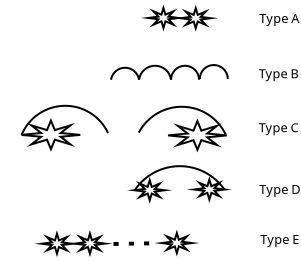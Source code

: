 <?xml version="1.0" encoding="UTF-8"?>
<dia:diagram xmlns:dia="http://www.lysator.liu.se/~alla/dia/">
  <dia:layer name="Background" visible="true" active="true">
    <dia:object type="Geometric - Sharp Eight Point Star" version="1" id="O0">
      <dia:attribute name="obj_pos">
        <dia:point val="5.377,8.842"/>
      </dia:attribute>
      <dia:attribute name="obj_bb">
        <dia:rectangle val="4.862,8.71;8.826,10.406"/>
      </dia:attribute>
      <dia:attribute name="meta">
        <dia:composite type="dict"/>
      </dia:attribute>
      <dia:attribute name="elem_corner">
        <dia:point val="5.377,8.842"/>
      </dia:attribute>
      <dia:attribute name="elem_width">
        <dia:real val="2.934"/>
      </dia:attribute>
      <dia:attribute name="elem_height">
        <dia:real val="1.432"/>
      </dia:attribute>
      <dia:attribute name="line_width">
        <dia:real val="0.1"/>
      </dia:attribute>
      <dia:attribute name="line_colour">
        <dia:color val="#000000"/>
      </dia:attribute>
      <dia:attribute name="fill_colour">
        <dia:color val="#ffffff"/>
      </dia:attribute>
      <dia:attribute name="show_background">
        <dia:boolean val="true"/>
      </dia:attribute>
      <dia:attribute name="line_style">
        <dia:enum val="0"/>
        <dia:real val="1"/>
      </dia:attribute>
      <dia:attribute name="flip_horizontal">
        <dia:boolean val="false"/>
      </dia:attribute>
      <dia:attribute name="flip_vertical">
        <dia:boolean val="false"/>
      </dia:attribute>
      <dia:attribute name="subscale">
        <dia:real val="1"/>
      </dia:attribute>
    </dia:object>
    <dia:object type="Geometric - Sharp Eight Point Star" version="1" id="O1">
      <dia:attribute name="obj_pos">
        <dia:point val="12.701,8.868"/>
      </dia:attribute>
      <dia:attribute name="obj_bb">
        <dia:rectangle val="12.186,8.737;16.15,10.432"/>
      </dia:attribute>
      <dia:attribute name="meta">
        <dia:composite type="dict"/>
      </dia:attribute>
      <dia:attribute name="elem_corner">
        <dia:point val="12.701,8.868"/>
      </dia:attribute>
      <dia:attribute name="elem_width">
        <dia:real val="2.934"/>
      </dia:attribute>
      <dia:attribute name="elem_height">
        <dia:real val="1.432"/>
      </dia:attribute>
      <dia:attribute name="line_width">
        <dia:real val="0.1"/>
      </dia:attribute>
      <dia:attribute name="line_colour">
        <dia:color val="#000000"/>
      </dia:attribute>
      <dia:attribute name="fill_colour">
        <dia:color val="#ffffff"/>
      </dia:attribute>
      <dia:attribute name="show_background">
        <dia:boolean val="true"/>
      </dia:attribute>
      <dia:attribute name="line_style">
        <dia:enum val="0"/>
        <dia:real val="1"/>
      </dia:attribute>
      <dia:attribute name="flip_horizontal">
        <dia:boolean val="false"/>
      </dia:attribute>
      <dia:attribute name="flip_vertical">
        <dia:boolean val="false"/>
      </dia:attribute>
      <dia:attribute name="subscale">
        <dia:real val="1"/>
      </dia:attribute>
    </dia:object>
    <dia:object type="Standard - Arc" version="0" id="O2">
      <dia:attribute name="obj_pos">
        <dia:point val="5.377,9.558"/>
      </dia:attribute>
      <dia:attribute name="obj_bb">
        <dia:rectangle val="5.326,8.054;9.752,9.609"/>
      </dia:attribute>
      <dia:attribute name="conn_endpoints">
        <dia:point val="5.377,9.558"/>
        <dia:point val="9.7,9.461"/>
      </dia:attribute>
      <dia:attribute name="curve_distance">
        <dia:real val="-1.406"/>
      </dia:attribute>
      <dia:connections>
        <dia:connection handle="0" to="O0" connection="0"/>
      </dia:connections>
    </dia:object>
    <dia:object type="Standard - Arc" version="0" id="O3">
      <dia:attribute name="obj_pos">
        <dia:point val="11.238,9.444"/>
      </dia:attribute>
      <dia:attribute name="obj_bb">
        <dia:rectangle val="11.187,8.101;15.635,9.595"/>
      </dia:attribute>
      <dia:attribute name="conn_endpoints">
        <dia:point val="11.238,9.444"/>
        <dia:point val="15.584,9.544"/>
      </dia:attribute>
      <dia:attribute name="curve_distance">
        <dia:real val="-1.342"/>
      </dia:attribute>
    </dia:object>
    <dia:group>
      <dia:object type="Standard - Arc" version="0" id="O4">
        <dia:attribute name="obj_pos">
          <dia:point val="9.85,6.8"/>
        </dia:attribute>
        <dia:attribute name="obj_bb">
          <dia:rectangle val="9.8,6.15;11.3,6.85"/>
        </dia:attribute>
        <dia:attribute name="conn_endpoints">
          <dia:point val="9.85,6.8"/>
          <dia:point val="11.25,6.8"/>
        </dia:attribute>
        <dia:attribute name="curve_distance">
          <dia:real val="-0.6"/>
        </dia:attribute>
      </dia:object>
      <dia:object type="Standard - Arc" version="0" id="O5">
        <dia:attribute name="obj_pos">
          <dia:point val="11.25,6.8"/>
        </dia:attribute>
        <dia:attribute name="obj_bb">
          <dia:rectangle val="11.2,6.05;12.9,6.85"/>
        </dia:attribute>
        <dia:attribute name="conn_endpoints">
          <dia:point val="11.25,6.8"/>
          <dia:point val="12.85,6.8"/>
        </dia:attribute>
        <dia:attribute name="curve_distance">
          <dia:real val="-0.7"/>
        </dia:attribute>
      </dia:object>
      <dia:object type="Standard - Arc" version="0" id="O6">
        <dia:attribute name="obj_pos">
          <dia:point val="12.85,6.8"/>
        </dia:attribute>
        <dia:attribute name="obj_bb">
          <dia:rectangle val="12.8,6.05;14.3,6.85"/>
        </dia:attribute>
        <dia:attribute name="conn_endpoints">
          <dia:point val="12.85,6.8"/>
          <dia:point val="14.25,6.8"/>
        </dia:attribute>
        <dia:attribute name="curve_distance">
          <dia:real val="-0.7"/>
        </dia:attribute>
      </dia:object>
      <dia:object type="Standard - Arc" version="0" id="O7">
        <dia:attribute name="obj_pos">
          <dia:point val="14.288,6.764"/>
        </dia:attribute>
        <dia:attribute name="obj_bb">
          <dia:rectangle val="14.238,6.014;15.738,6.814"/>
        </dia:attribute>
        <dia:attribute name="conn_endpoints">
          <dia:point val="14.288,6.764"/>
          <dia:point val="15.688,6.764"/>
        </dia:attribute>
        <dia:attribute name="curve_distance">
          <dia:real val="-0.7"/>
        </dia:attribute>
      </dia:object>
    </dia:group>
    <dia:object type="Standard - Text" version="1" id="O8">
      <dia:attribute name="obj_pos">
        <dia:point val="17.264,3.964"/>
      </dia:attribute>
      <dia:attribute name="obj_bb">
        <dia:rectangle val="17.264,3.369;19.377,4.116"/>
      </dia:attribute>
      <dia:attribute name="text">
        <dia:composite type="text">
          <dia:attribute name="string">
            <dia:string>#Type A#</dia:string>
          </dia:attribute>
          <dia:attribute name="font">
            <dia:font family="sans" style="0" name="Helvetica"/>
          </dia:attribute>
          <dia:attribute name="height">
            <dia:real val="0.8"/>
          </dia:attribute>
          <dia:attribute name="pos">
            <dia:point val="17.264,3.964"/>
          </dia:attribute>
          <dia:attribute name="color">
            <dia:color val="#000000"/>
          </dia:attribute>
          <dia:attribute name="alignment">
            <dia:enum val="0"/>
          </dia:attribute>
        </dia:composite>
      </dia:attribute>
      <dia:attribute name="valign">
        <dia:enum val="3"/>
      </dia:attribute>
    </dia:object>
    <dia:object type="Standard - Text" version="1" id="O9">
      <dia:attribute name="obj_pos">
        <dia:point val="17.229,6.721"/>
      </dia:attribute>
      <dia:attribute name="obj_bb">
        <dia:rectangle val="17.229,6.126;19.344,6.874"/>
      </dia:attribute>
      <dia:attribute name="text">
        <dia:composite type="text">
          <dia:attribute name="string">
            <dia:string>#Type B#</dia:string>
          </dia:attribute>
          <dia:attribute name="font">
            <dia:font family="sans" style="0" name="Helvetica"/>
          </dia:attribute>
          <dia:attribute name="height">
            <dia:real val="0.8"/>
          </dia:attribute>
          <dia:attribute name="pos">
            <dia:point val="17.229,6.721"/>
          </dia:attribute>
          <dia:attribute name="color">
            <dia:color val="#000000"/>
          </dia:attribute>
          <dia:attribute name="alignment">
            <dia:enum val="0"/>
          </dia:attribute>
        </dia:composite>
      </dia:attribute>
      <dia:attribute name="valign">
        <dia:enum val="3"/>
      </dia:attribute>
    </dia:object>
    <dia:object type="Standard - Text" version="1" id="O10">
      <dia:attribute name="obj_pos">
        <dia:point val="17.247,9.426"/>
      </dia:attribute>
      <dia:attribute name="obj_bb">
        <dia:rectangle val="17.247,8.831;17.247,9.578"/>
      </dia:attribute>
      <dia:attribute name="text">
        <dia:composite type="text">
          <dia:attribute name="string">
            <dia:string>##</dia:string>
          </dia:attribute>
          <dia:attribute name="font">
            <dia:font family="sans" style="0" name="Helvetica"/>
          </dia:attribute>
          <dia:attribute name="height">
            <dia:real val="0.8"/>
          </dia:attribute>
          <dia:attribute name="pos">
            <dia:point val="17.247,9.426"/>
          </dia:attribute>
          <dia:attribute name="color">
            <dia:color val="#000000"/>
          </dia:attribute>
          <dia:attribute name="alignment">
            <dia:enum val="0"/>
          </dia:attribute>
        </dia:composite>
      </dia:attribute>
      <dia:attribute name="valign">
        <dia:enum val="3"/>
      </dia:attribute>
    </dia:object>
    <dia:object type="Standard - Text" version="1" id="O11">
      <dia:attribute name="obj_pos">
        <dia:point val="17.229,9.426"/>
      </dia:attribute>
      <dia:attribute name="obj_bb">
        <dia:rectangle val="17.229,8.831;19.352,9.578"/>
      </dia:attribute>
      <dia:attribute name="text">
        <dia:composite type="text">
          <dia:attribute name="string">
            <dia:string>#Type C#</dia:string>
          </dia:attribute>
          <dia:attribute name="font">
            <dia:font family="sans" style="0" name="Helvetica"/>
          </dia:attribute>
          <dia:attribute name="height">
            <dia:real val="0.8"/>
          </dia:attribute>
          <dia:attribute name="pos">
            <dia:point val="17.229,9.426"/>
          </dia:attribute>
          <dia:attribute name="color">
            <dia:color val="#000000"/>
          </dia:attribute>
          <dia:attribute name="alignment">
            <dia:enum val="0"/>
          </dia:attribute>
        </dia:composite>
      </dia:attribute>
      <dia:attribute name="valign">
        <dia:enum val="3"/>
      </dia:attribute>
    </dia:object>
    <dia:group>
      <dia:object type="Geometric - Sharp Eight Point Star" version="1" id="O12">
        <dia:attribute name="obj_pos">
          <dia:point val="11.718,3.211"/>
        </dia:attribute>
        <dia:attribute name="obj_bb">
          <dia:rectangle val="11.34,3.037;13.6,4.387"/>
        </dia:attribute>
        <dia:attribute name="meta">
          <dia:composite type="dict"/>
        </dia:attribute>
        <dia:attribute name="elem_corner">
          <dia:point val="11.718,3.211"/>
        </dia:attribute>
        <dia:attribute name="elem_width">
          <dia:real val="1.503"/>
        </dia:attribute>
        <dia:attribute name="elem_height">
          <dia:real val="1.001"/>
        </dia:attribute>
        <dia:attribute name="line_width">
          <dia:real val="0.1"/>
        </dia:attribute>
        <dia:attribute name="line_colour">
          <dia:color val="#000000"/>
        </dia:attribute>
        <dia:attribute name="fill_colour">
          <dia:color val="#ffffff"/>
        </dia:attribute>
        <dia:attribute name="show_background">
          <dia:boolean val="true"/>
        </dia:attribute>
        <dia:attribute name="line_style">
          <dia:enum val="0"/>
          <dia:real val="1"/>
        </dia:attribute>
        <dia:attribute name="flip_horizontal">
          <dia:boolean val="false"/>
        </dia:attribute>
        <dia:attribute name="flip_vertical">
          <dia:boolean val="false"/>
        </dia:attribute>
        <dia:attribute name="subscale">
          <dia:real val="1"/>
        </dia:attribute>
      </dia:object>
      <dia:object type="Geometric - Sharp Eight Point Star" version="1" id="O13">
        <dia:attribute name="obj_pos">
          <dia:point val="13.332,3.223"/>
        </dia:attribute>
        <dia:attribute name="obj_bb">
          <dia:rectangle val="12.954,3.049;15.213,4.398"/>
        </dia:attribute>
        <dia:attribute name="meta">
          <dia:composite type="dict"/>
        </dia:attribute>
        <dia:attribute name="elem_corner">
          <dia:point val="13.332,3.223"/>
        </dia:attribute>
        <dia:attribute name="elem_width">
          <dia:real val="1.503"/>
        </dia:attribute>
        <dia:attribute name="elem_height">
          <dia:real val="1.001"/>
        </dia:attribute>
        <dia:attribute name="line_width">
          <dia:real val="0.1"/>
        </dia:attribute>
        <dia:attribute name="line_colour">
          <dia:color val="#000000"/>
        </dia:attribute>
        <dia:attribute name="fill_colour">
          <dia:color val="#ffffff"/>
        </dia:attribute>
        <dia:attribute name="show_background">
          <dia:boolean val="true"/>
        </dia:attribute>
        <dia:attribute name="line_style">
          <dia:enum val="0"/>
          <dia:real val="1"/>
        </dia:attribute>
        <dia:attribute name="flip_horizontal">
          <dia:boolean val="false"/>
        </dia:attribute>
        <dia:attribute name="flip_vertical">
          <dia:boolean val="false"/>
        </dia:attribute>
        <dia:attribute name="subscale">
          <dia:real val="1"/>
        </dia:attribute>
      </dia:object>
    </dia:group>
    <dia:object type="Standard - Text" version="1" id="O14">
      <dia:attribute name="obj_pos">
        <dia:point val="17.256,12.507"/>
      </dia:attribute>
      <dia:attribute name="obj_bb">
        <dia:rectangle val="17.256,11.912;19.423,12.66"/>
      </dia:attribute>
      <dia:attribute name="text">
        <dia:composite type="text">
          <dia:attribute name="string">
            <dia:string>#Type D#</dia:string>
          </dia:attribute>
          <dia:attribute name="font">
            <dia:font family="sans" style="0" name="Helvetica"/>
          </dia:attribute>
          <dia:attribute name="height">
            <dia:real val="0.8"/>
          </dia:attribute>
          <dia:attribute name="pos">
            <dia:point val="17.256,12.507"/>
          </dia:attribute>
          <dia:attribute name="color">
            <dia:color val="#000000"/>
          </dia:attribute>
          <dia:attribute name="alignment">
            <dia:enum val="0"/>
          </dia:attribute>
        </dia:composite>
      </dia:attribute>
      <dia:attribute name="valign">
        <dia:enum val="3"/>
      </dia:attribute>
    </dia:object>
    <dia:object type="Standard - Text" version="1" id="O15">
      <dia:attribute name="obj_pos">
        <dia:point val="17.38,16.878"/>
      </dia:attribute>
      <dia:attribute name="obj_bb">
        <dia:rectangle val="17.38,16.283;17.38,17.031"/>
      </dia:attribute>
      <dia:attribute name="text">
        <dia:composite type="text">
          <dia:attribute name="string">
            <dia:string>##</dia:string>
          </dia:attribute>
          <dia:attribute name="font">
            <dia:font family="sans" style="0" name="Helvetica"/>
          </dia:attribute>
          <dia:attribute name="height">
            <dia:real val="0.8"/>
          </dia:attribute>
          <dia:attribute name="pos">
            <dia:point val="17.38,16.878"/>
          </dia:attribute>
          <dia:attribute name="color">
            <dia:color val="#000000"/>
          </dia:attribute>
          <dia:attribute name="alignment">
            <dia:enum val="0"/>
          </dia:attribute>
        </dia:composite>
      </dia:attribute>
      <dia:attribute name="valign">
        <dia:enum val="3"/>
      </dia:attribute>
    </dia:object>
    <dia:group>
      <dia:object type="Geometric - Sharp Eight Point Star" version="1" id="O16">
        <dia:attribute name="obj_pos">
          <dia:point val="11.032,11.826"/>
        </dia:attribute>
        <dia:attribute name="obj_bb">
          <dia:rectangle val="10.654,11.652;12.914,13.002"/>
        </dia:attribute>
        <dia:attribute name="meta">
          <dia:composite type="dict"/>
        </dia:attribute>
        <dia:attribute name="elem_corner">
          <dia:point val="11.032,11.826"/>
        </dia:attribute>
        <dia:attribute name="elem_width">
          <dia:real val="1.503"/>
        </dia:attribute>
        <dia:attribute name="elem_height">
          <dia:real val="1.001"/>
        </dia:attribute>
        <dia:attribute name="line_width">
          <dia:real val="0.1"/>
        </dia:attribute>
        <dia:attribute name="line_colour">
          <dia:color val="#000000"/>
        </dia:attribute>
        <dia:attribute name="fill_colour">
          <dia:color val="#ffffff"/>
        </dia:attribute>
        <dia:attribute name="show_background">
          <dia:boolean val="true"/>
        </dia:attribute>
        <dia:attribute name="line_style">
          <dia:enum val="0"/>
          <dia:real val="1"/>
        </dia:attribute>
        <dia:attribute name="flip_horizontal">
          <dia:boolean val="false"/>
        </dia:attribute>
        <dia:attribute name="flip_vertical">
          <dia:boolean val="false"/>
        </dia:attribute>
        <dia:attribute name="subscale">
          <dia:real val="1"/>
        </dia:attribute>
      </dia:object>
      <dia:object type="Geometric - Sharp Eight Point Star" version="1" id="O17">
        <dia:attribute name="obj_pos">
          <dia:point val="14.015,11.789"/>
        </dia:attribute>
        <dia:attribute name="obj_bb">
          <dia:rectangle val="13.636,11.615;15.896,12.964"/>
        </dia:attribute>
        <dia:attribute name="meta">
          <dia:composite type="dict"/>
        </dia:attribute>
        <dia:attribute name="elem_corner">
          <dia:point val="14.015,11.789"/>
        </dia:attribute>
        <dia:attribute name="elem_width">
          <dia:real val="1.503"/>
        </dia:attribute>
        <dia:attribute name="elem_height">
          <dia:real val="1.001"/>
        </dia:attribute>
        <dia:attribute name="line_width">
          <dia:real val="0.1"/>
        </dia:attribute>
        <dia:attribute name="line_colour">
          <dia:color val="#000000"/>
        </dia:attribute>
        <dia:attribute name="fill_colour">
          <dia:color val="#ffffff"/>
        </dia:attribute>
        <dia:attribute name="show_background">
          <dia:boolean val="true"/>
        </dia:attribute>
        <dia:attribute name="line_style">
          <dia:enum val="0"/>
          <dia:real val="1"/>
        </dia:attribute>
        <dia:attribute name="flip_horizontal">
          <dia:boolean val="false"/>
        </dia:attribute>
        <dia:attribute name="flip_vertical">
          <dia:boolean val="false"/>
        </dia:attribute>
        <dia:attribute name="subscale">
          <dia:real val="1"/>
        </dia:attribute>
      </dia:object>
      <dia:object type="Standard - Arc" version="0" id="O18">
        <dia:attribute name="obj_pos">
          <dia:point val="11.032,12.327"/>
        </dia:attribute>
        <dia:attribute name="obj_bb">
          <dia:rectangle val="10.982,11.071;15.568,12.377"/>
        </dia:attribute>
        <dia:attribute name="conn_endpoints">
          <dia:point val="11.032,12.327"/>
          <dia:point val="15.517,12.29"/>
        </dia:attribute>
        <dia:attribute name="curve_distance">
          <dia:real val="-1.187"/>
        </dia:attribute>
        <dia:connections>
          <dia:connection handle="0" to="O16" connection="0"/>
          <dia:connection handle="1" to="O17" connection="8"/>
        </dia:connections>
      </dia:object>
    </dia:group>
    <dia:object type="Geometric - Sharp Eight Point Star" version="1" id="O19">
      <dia:attribute name="obj_pos">
        <dia:point val="6.394,14.499"/>
      </dia:attribute>
      <dia:attribute name="obj_bb">
        <dia:rectangle val="6.015,14.325;8.275,15.674"/>
      </dia:attribute>
      <dia:attribute name="meta">
        <dia:composite type="dict"/>
      </dia:attribute>
      <dia:attribute name="elem_corner">
        <dia:point val="6.394,14.499"/>
      </dia:attribute>
      <dia:attribute name="elem_width">
        <dia:real val="1.503"/>
      </dia:attribute>
      <dia:attribute name="elem_height">
        <dia:real val="1.001"/>
      </dia:attribute>
      <dia:attribute name="line_width">
        <dia:real val="0.1"/>
      </dia:attribute>
      <dia:attribute name="line_colour">
        <dia:color val="#000000"/>
      </dia:attribute>
      <dia:attribute name="fill_colour">
        <dia:color val="#ffffff"/>
      </dia:attribute>
      <dia:attribute name="show_background">
        <dia:boolean val="true"/>
      </dia:attribute>
      <dia:attribute name="line_style">
        <dia:enum val="0"/>
        <dia:real val="1"/>
      </dia:attribute>
      <dia:attribute name="flip_horizontal">
        <dia:boolean val="false"/>
      </dia:attribute>
      <dia:attribute name="flip_vertical">
        <dia:boolean val="false"/>
      </dia:attribute>
      <dia:attribute name="subscale">
        <dia:real val="1"/>
      </dia:attribute>
    </dia:object>
    <dia:object type="Geometric - Sharp Eight Point Star" version="1" id="O20">
      <dia:attribute name="obj_pos">
        <dia:point val="8.043,14.493"/>
      </dia:attribute>
      <dia:attribute name="obj_bb">
        <dia:rectangle val="7.664,14.319;9.924,15.668"/>
      </dia:attribute>
      <dia:attribute name="meta">
        <dia:composite type="dict"/>
      </dia:attribute>
      <dia:attribute name="elem_corner">
        <dia:point val="8.043,14.493"/>
      </dia:attribute>
      <dia:attribute name="elem_width">
        <dia:real val="1.503"/>
      </dia:attribute>
      <dia:attribute name="elem_height">
        <dia:real val="1.001"/>
      </dia:attribute>
      <dia:attribute name="line_width">
        <dia:real val="0.1"/>
      </dia:attribute>
      <dia:attribute name="line_colour">
        <dia:color val="#000000"/>
      </dia:attribute>
      <dia:attribute name="fill_colour">
        <dia:color val="#ffffff"/>
      </dia:attribute>
      <dia:attribute name="show_background">
        <dia:boolean val="true"/>
      </dia:attribute>
      <dia:attribute name="line_style">
        <dia:enum val="0"/>
        <dia:real val="1"/>
      </dia:attribute>
      <dia:attribute name="flip_horizontal">
        <dia:boolean val="false"/>
      </dia:attribute>
      <dia:attribute name="flip_vertical">
        <dia:boolean val="false"/>
      </dia:attribute>
      <dia:attribute name="subscale">
        <dia:real val="1"/>
      </dia:attribute>
    </dia:object>
    <dia:object type="Geometric - Sharp Eight Point Star" version="1" id="O21">
      <dia:attribute name="obj_pos">
        <dia:point val="12.388,14.466"/>
      </dia:attribute>
      <dia:attribute name="obj_bb">
        <dia:rectangle val="12.009,14.292;14.269,15.641"/>
      </dia:attribute>
      <dia:attribute name="meta">
        <dia:composite type="dict"/>
      </dia:attribute>
      <dia:attribute name="elem_corner">
        <dia:point val="12.388,14.466"/>
      </dia:attribute>
      <dia:attribute name="elem_width">
        <dia:real val="1.503"/>
      </dia:attribute>
      <dia:attribute name="elem_height">
        <dia:real val="1.001"/>
      </dia:attribute>
      <dia:attribute name="line_width">
        <dia:real val="0.1"/>
      </dia:attribute>
      <dia:attribute name="line_colour">
        <dia:color val="#000000"/>
      </dia:attribute>
      <dia:attribute name="fill_colour">
        <dia:color val="#ffffff"/>
      </dia:attribute>
      <dia:attribute name="show_background">
        <dia:boolean val="true"/>
      </dia:attribute>
      <dia:attribute name="line_style">
        <dia:enum val="0"/>
        <dia:real val="1"/>
      </dia:attribute>
      <dia:attribute name="flip_horizontal">
        <dia:boolean val="false"/>
      </dia:attribute>
      <dia:attribute name="flip_vertical">
        <dia:boolean val="false"/>
      </dia:attribute>
      <dia:attribute name="subscale">
        <dia:real val="1"/>
      </dia:attribute>
    </dia:object>
    <dia:object type="Standard - Text" version="1" id="O22">
      <dia:attribute name="obj_pos">
        <dia:point val="17.307,15.008"/>
      </dia:attribute>
      <dia:attribute name="obj_bb">
        <dia:rectangle val="17.307,14.413;19.387,15.16"/>
      </dia:attribute>
      <dia:attribute name="text">
        <dia:composite type="text">
          <dia:attribute name="string">
            <dia:string>#Type E#</dia:string>
          </dia:attribute>
          <dia:attribute name="font">
            <dia:font family="sans" style="0" name="Helvetica"/>
          </dia:attribute>
          <dia:attribute name="height">
            <dia:real val="0.8"/>
          </dia:attribute>
          <dia:attribute name="pos">
            <dia:point val="17.307,15.008"/>
          </dia:attribute>
          <dia:attribute name="color">
            <dia:color val="#000000"/>
          </dia:attribute>
          <dia:attribute name="alignment">
            <dia:enum val="0"/>
          </dia:attribute>
        </dia:composite>
      </dia:attribute>
      <dia:attribute name="valign">
        <dia:enum val="3"/>
      </dia:attribute>
    </dia:object>
    <dia:object type="Standard - Box" version="0" id="O23">
      <dia:attribute name="obj_pos">
        <dia:point val="10.02,14.961"/>
      </dia:attribute>
      <dia:attribute name="obj_bb">
        <dia:rectangle val="9.97,14.911;10.229,15.108"/>
      </dia:attribute>
      <dia:attribute name="elem_corner">
        <dia:point val="10.02,14.961"/>
      </dia:attribute>
      <dia:attribute name="elem_width">
        <dia:real val="0.159"/>
      </dia:attribute>
      <dia:attribute name="elem_height">
        <dia:real val="0.097"/>
      </dia:attribute>
      <dia:attribute name="show_background">
        <dia:boolean val="true"/>
      </dia:attribute>
    </dia:object>
    <dia:object type="Standard - Box" version="0" id="O24">
      <dia:attribute name="obj_pos">
        <dia:point val="10.788,14.952"/>
      </dia:attribute>
      <dia:attribute name="obj_bb">
        <dia:rectangle val="10.738,14.902;10.997,15.092"/>
      </dia:attribute>
      <dia:attribute name="elem_corner">
        <dia:point val="10.788,14.952"/>
      </dia:attribute>
      <dia:attribute name="elem_width">
        <dia:real val="0.159"/>
      </dia:attribute>
      <dia:attribute name="elem_height">
        <dia:real val="0.09"/>
      </dia:attribute>
      <dia:attribute name="show_background">
        <dia:boolean val="true"/>
      </dia:attribute>
    </dia:object>
    <dia:object type="Standard - Box" version="0" id="O25">
      <dia:attribute name="obj_pos">
        <dia:point val="11.548,14.936"/>
      </dia:attribute>
      <dia:attribute name="obj_bb">
        <dia:rectangle val="11.498,14.886;11.757,15.083"/>
      </dia:attribute>
      <dia:attribute name="elem_corner">
        <dia:point val="11.548,14.936"/>
      </dia:attribute>
      <dia:attribute name="elem_width">
        <dia:real val="0.159"/>
      </dia:attribute>
      <dia:attribute name="elem_height">
        <dia:real val="0.097"/>
      </dia:attribute>
      <dia:attribute name="show_background">
        <dia:boolean val="true"/>
      </dia:attribute>
    </dia:object>
  </dia:layer>
</dia:diagram>
